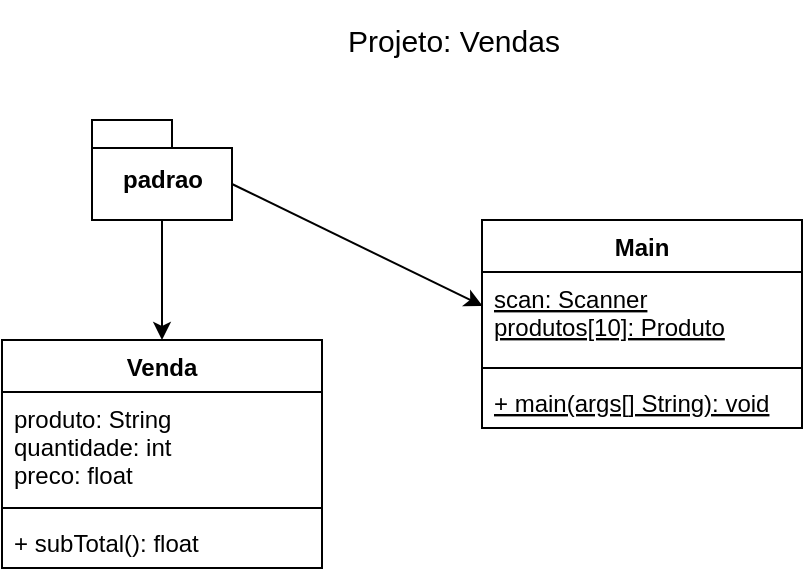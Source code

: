 <mxfile version="20.2.4" type="device"><diagram id="4TM_aBdNkrjvTiGJBkP7" name="Página-1"><mxGraphModel dx="981" dy="526" grid="1" gridSize="10" guides="1" tooltips="1" connect="1" arrows="1" fold="1" page="1" pageScale="1" pageWidth="827" pageHeight="1169" math="0" shadow="0"><root><mxCell id="0"/><mxCell id="1" parent="0"/><mxCell id="cec0E1Rd-FvEFGbOCcdc-11" style="rounded=0;orthogonalLoop=1;jettySize=auto;html=1;exitX=0;exitY=0;exitDx=70;exitDy=32;exitPerimeter=0;entryX=0.002;entryY=0.386;entryDx=0;entryDy=0;fontSize=15;entryPerimeter=0;" edge="1" parent="1" source="cec0E1Rd-FvEFGbOCcdc-1" target="cec0E1Rd-FvEFGbOCcdc-8"><mxGeometry relative="1" as="geometry"/></mxCell><mxCell id="cec0E1Rd-FvEFGbOCcdc-12" style="edgeStyle=none;rounded=0;orthogonalLoop=1;jettySize=auto;html=1;exitX=0.5;exitY=1;exitDx=0;exitDy=0;exitPerimeter=0;entryX=0.5;entryY=0;entryDx=0;entryDy=0;fontSize=15;" edge="1" parent="1" source="cec0E1Rd-FvEFGbOCcdc-1" target="cec0E1Rd-FvEFGbOCcdc-3"><mxGeometry relative="1" as="geometry"/></mxCell><mxCell id="cec0E1Rd-FvEFGbOCcdc-1" value="padrao" style="shape=folder;fontStyle=1;spacingTop=10;tabWidth=40;tabHeight=14;tabPosition=left;html=1;" vertex="1" parent="1"><mxGeometry x="259" y="110" width="70" height="50" as="geometry"/></mxCell><mxCell id="cec0E1Rd-FvEFGbOCcdc-2" value="Projeto: Vendas" style="text;html=1;strokeColor=none;fillColor=none;align=center;verticalAlign=middle;whiteSpace=wrap;rounded=0;fontSize=15;" vertex="1" parent="1"><mxGeometry x="360" y="50" width="160" height="40" as="geometry"/></mxCell><mxCell id="cec0E1Rd-FvEFGbOCcdc-3" value="Venda" style="swimlane;fontStyle=1;align=center;verticalAlign=top;childLayout=stackLayout;horizontal=1;startSize=26;horizontalStack=0;resizeParent=1;resizeParentMax=0;resizeLast=0;collapsible=1;marginBottom=0;" vertex="1" parent="1"><mxGeometry x="214" y="220" width="160" height="114" as="geometry"/></mxCell><mxCell id="cec0E1Rd-FvEFGbOCcdc-4" value="produto: String&#10;quantidade: int&#10;preco: float" style="text;strokeColor=none;fillColor=none;align=left;verticalAlign=top;spacingLeft=4;spacingRight=4;overflow=hidden;rotatable=0;points=[[0,0.5],[1,0.5]];portConstraint=eastwest;" vertex="1" parent="cec0E1Rd-FvEFGbOCcdc-3"><mxGeometry y="26" width="160" height="54" as="geometry"/></mxCell><mxCell id="cec0E1Rd-FvEFGbOCcdc-5" value="" style="line;strokeWidth=1;fillColor=none;align=left;verticalAlign=middle;spacingTop=-1;spacingLeft=3;spacingRight=3;rotatable=0;labelPosition=right;points=[];portConstraint=eastwest;" vertex="1" parent="cec0E1Rd-FvEFGbOCcdc-3"><mxGeometry y="80" width="160" height="8" as="geometry"/></mxCell><mxCell id="cec0E1Rd-FvEFGbOCcdc-6" value="+ subTotal(): float" style="text;strokeColor=none;fillColor=none;align=left;verticalAlign=top;spacingLeft=4;spacingRight=4;overflow=hidden;rotatable=0;points=[[0,0.5],[1,0.5]];portConstraint=eastwest;" vertex="1" parent="cec0E1Rd-FvEFGbOCcdc-3"><mxGeometry y="88" width="160" height="26" as="geometry"/></mxCell><mxCell id="cec0E1Rd-FvEFGbOCcdc-7" value="Main" style="swimlane;fontStyle=1;align=center;verticalAlign=top;childLayout=stackLayout;horizontal=1;startSize=26;horizontalStack=0;resizeParent=1;resizeParentMax=0;resizeLast=0;collapsible=1;marginBottom=0;" vertex="1" parent="1"><mxGeometry x="454" y="160" width="160" height="104" as="geometry"/></mxCell><mxCell id="cec0E1Rd-FvEFGbOCcdc-8" value="scan: Scanner&#10;produtos[10]: Produto" style="text;strokeColor=none;fillColor=none;align=left;verticalAlign=top;spacingLeft=4;spacingRight=4;overflow=hidden;rotatable=0;points=[[0,0.5],[1,0.5]];portConstraint=eastwest;fontStyle=4" vertex="1" parent="cec0E1Rd-FvEFGbOCcdc-7"><mxGeometry y="26" width="160" height="44" as="geometry"/></mxCell><mxCell id="cec0E1Rd-FvEFGbOCcdc-9" value="" style="line;strokeWidth=1;fillColor=none;align=left;verticalAlign=middle;spacingTop=-1;spacingLeft=3;spacingRight=3;rotatable=0;labelPosition=right;points=[];portConstraint=eastwest;" vertex="1" parent="cec0E1Rd-FvEFGbOCcdc-7"><mxGeometry y="70" width="160" height="8" as="geometry"/></mxCell><mxCell id="cec0E1Rd-FvEFGbOCcdc-10" value="+ main(args[] String): void" style="text;strokeColor=none;fillColor=none;align=left;verticalAlign=top;spacingLeft=4;spacingRight=4;overflow=hidden;rotatable=0;points=[[0,0.5],[1,0.5]];portConstraint=eastwest;fontStyle=4" vertex="1" parent="cec0E1Rd-FvEFGbOCcdc-7"><mxGeometry y="78" width="160" height="26" as="geometry"/></mxCell></root></mxGraphModel></diagram></mxfile>